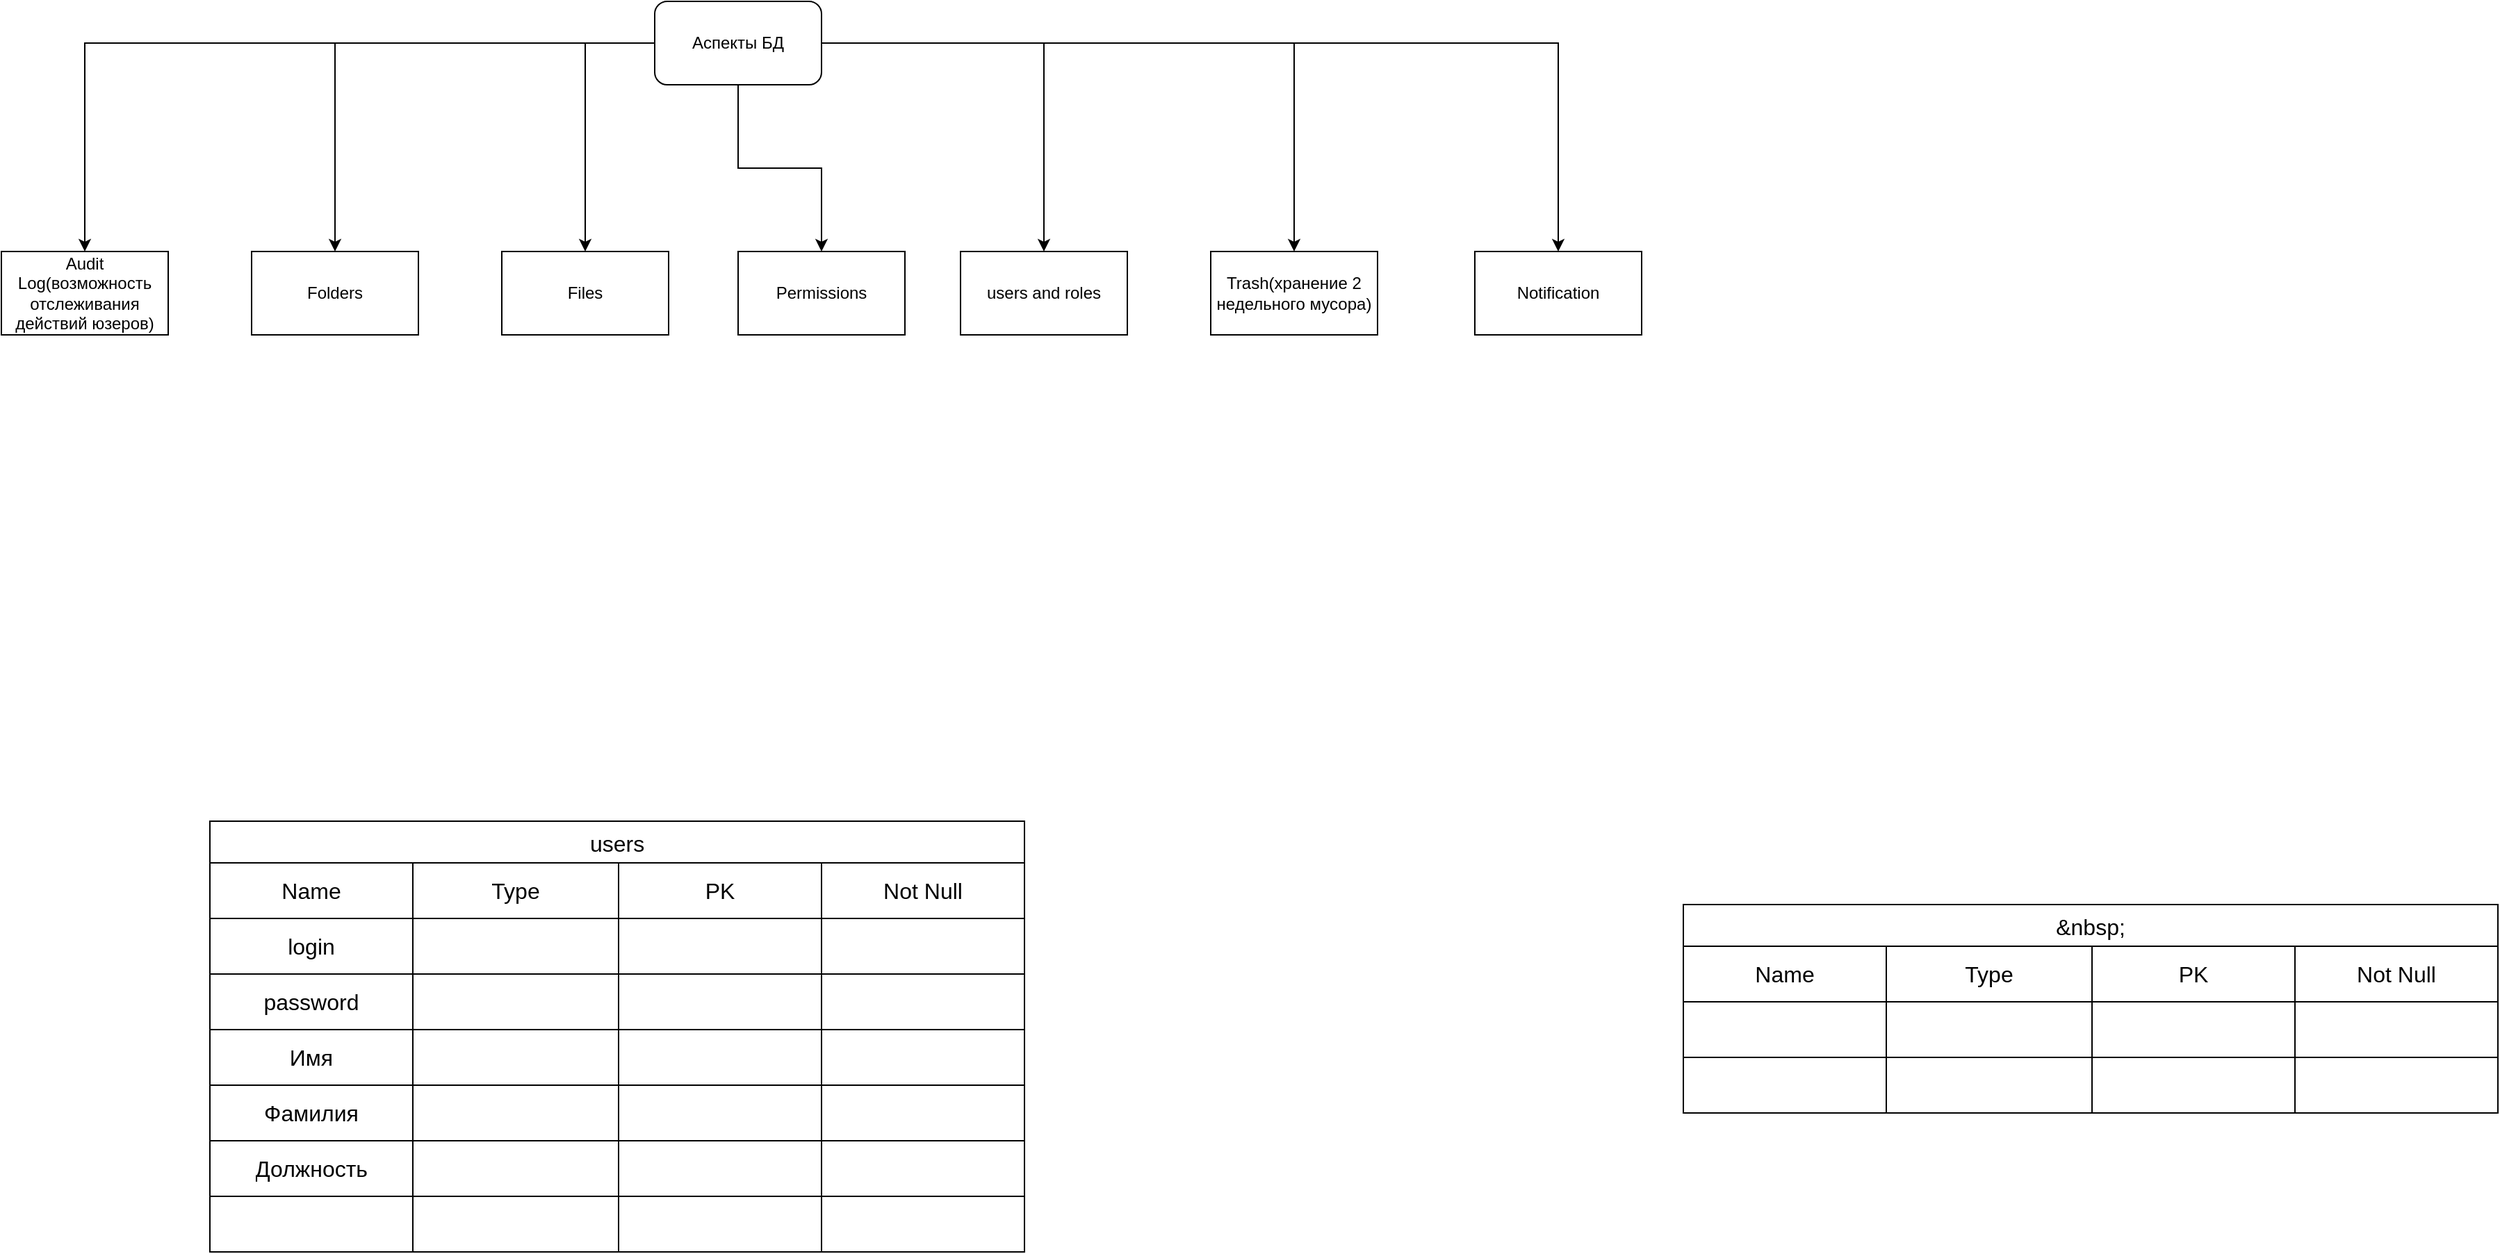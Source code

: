<mxfile version="24.6.4" type="github">
  <diagram name="Страница — 1" id="WvWQx1JKyIdeV-qsbxc8">
    <mxGraphModel dx="3131" dy="2376" grid="1" gridSize="10" guides="1" tooltips="1" connect="1" arrows="1" fold="1" page="1" pageScale="1" pageWidth="827" pageHeight="1169" math="0" shadow="0">
      <root>
        <mxCell id="0" />
        <mxCell id="1" parent="0" />
        <mxCell id="9xWCjgsSNahjVKGcF-ce-1" value="users" style="shape=table;startSize=30;container=1;collapsible=0;childLayout=tableLayout;strokeColor=default;fontSize=16;" vertex="1" parent="1">
          <mxGeometry x="-140" y="540" width="586" height="310" as="geometry" />
        </mxCell>
        <mxCell id="9xWCjgsSNahjVKGcF-ce-2" value="" style="shape=tableRow;horizontal=0;startSize=0;swimlaneHead=0;swimlaneBody=0;strokeColor=inherit;top=0;left=0;bottom=0;right=0;collapsible=0;dropTarget=0;fillColor=none;points=[[0,0.5],[1,0.5]];portConstraint=eastwest;fontSize=16;" vertex="1" parent="9xWCjgsSNahjVKGcF-ce-1">
          <mxGeometry y="30" width="586" height="40" as="geometry" />
        </mxCell>
        <mxCell id="9xWCjgsSNahjVKGcF-ce-3" value="Name" style="shape=partialRectangle;html=1;whiteSpace=wrap;connectable=0;strokeColor=inherit;overflow=hidden;fillColor=none;top=0;left=0;bottom=0;right=0;pointerEvents=1;fontSize=16;" vertex="1" parent="9xWCjgsSNahjVKGcF-ce-2">
          <mxGeometry width="146" height="40" as="geometry">
            <mxRectangle width="146" height="40" as="alternateBounds" />
          </mxGeometry>
        </mxCell>
        <mxCell id="9xWCjgsSNahjVKGcF-ce-4" value="Type" style="shape=partialRectangle;html=1;whiteSpace=wrap;connectable=0;strokeColor=inherit;overflow=hidden;fillColor=none;top=0;left=0;bottom=0;right=0;pointerEvents=1;fontSize=16;" vertex="1" parent="9xWCjgsSNahjVKGcF-ce-2">
          <mxGeometry x="146" width="148" height="40" as="geometry">
            <mxRectangle width="148" height="40" as="alternateBounds" />
          </mxGeometry>
        </mxCell>
        <mxCell id="9xWCjgsSNahjVKGcF-ce-5" value="PK" style="shape=partialRectangle;html=1;whiteSpace=wrap;connectable=0;strokeColor=inherit;overflow=hidden;fillColor=none;top=0;left=0;bottom=0;right=0;pointerEvents=1;fontSize=16;" vertex="1" parent="9xWCjgsSNahjVKGcF-ce-2">
          <mxGeometry x="294" width="146" height="40" as="geometry">
            <mxRectangle width="146" height="40" as="alternateBounds" />
          </mxGeometry>
        </mxCell>
        <mxCell id="9xWCjgsSNahjVKGcF-ce-14" value="Not Null" style="shape=partialRectangle;html=1;whiteSpace=wrap;connectable=0;strokeColor=inherit;overflow=hidden;fillColor=none;top=0;left=0;bottom=0;right=0;pointerEvents=1;fontSize=16;" vertex="1" parent="9xWCjgsSNahjVKGcF-ce-2">
          <mxGeometry x="440" width="146" height="40" as="geometry">
            <mxRectangle width="146" height="40" as="alternateBounds" />
          </mxGeometry>
        </mxCell>
        <mxCell id="9xWCjgsSNahjVKGcF-ce-6" value="" style="shape=tableRow;horizontal=0;startSize=0;swimlaneHead=0;swimlaneBody=0;strokeColor=inherit;top=0;left=0;bottom=0;right=0;collapsible=0;dropTarget=0;fillColor=none;points=[[0,0.5],[1,0.5]];portConstraint=eastwest;fontSize=16;" vertex="1" parent="9xWCjgsSNahjVKGcF-ce-1">
          <mxGeometry y="70" width="586" height="40" as="geometry" />
        </mxCell>
        <mxCell id="9xWCjgsSNahjVKGcF-ce-7" value="login" style="shape=partialRectangle;html=1;whiteSpace=wrap;connectable=0;strokeColor=inherit;overflow=hidden;fillColor=none;top=0;left=0;bottom=0;right=0;pointerEvents=1;fontSize=16;" vertex="1" parent="9xWCjgsSNahjVKGcF-ce-6">
          <mxGeometry width="146" height="40" as="geometry">
            <mxRectangle width="146" height="40" as="alternateBounds" />
          </mxGeometry>
        </mxCell>
        <mxCell id="9xWCjgsSNahjVKGcF-ce-8" value="" style="shape=partialRectangle;html=1;whiteSpace=wrap;connectable=0;strokeColor=inherit;overflow=hidden;fillColor=none;top=0;left=0;bottom=0;right=0;pointerEvents=1;fontSize=16;" vertex="1" parent="9xWCjgsSNahjVKGcF-ce-6">
          <mxGeometry x="146" width="148" height="40" as="geometry">
            <mxRectangle width="148" height="40" as="alternateBounds" />
          </mxGeometry>
        </mxCell>
        <mxCell id="9xWCjgsSNahjVKGcF-ce-9" value="" style="shape=partialRectangle;html=1;whiteSpace=wrap;connectable=0;strokeColor=inherit;overflow=hidden;fillColor=none;top=0;left=0;bottom=0;right=0;pointerEvents=1;fontSize=16;" vertex="1" parent="9xWCjgsSNahjVKGcF-ce-6">
          <mxGeometry x="294" width="146" height="40" as="geometry">
            <mxRectangle width="146" height="40" as="alternateBounds" />
          </mxGeometry>
        </mxCell>
        <mxCell id="9xWCjgsSNahjVKGcF-ce-15" style="shape=partialRectangle;html=1;whiteSpace=wrap;connectable=0;strokeColor=inherit;overflow=hidden;fillColor=none;top=0;left=0;bottom=0;right=0;pointerEvents=1;fontSize=16;" vertex="1" parent="9xWCjgsSNahjVKGcF-ce-6">
          <mxGeometry x="440" width="146" height="40" as="geometry">
            <mxRectangle width="146" height="40" as="alternateBounds" />
          </mxGeometry>
        </mxCell>
        <mxCell id="9xWCjgsSNahjVKGcF-ce-10" value="" style="shape=tableRow;horizontal=0;startSize=0;swimlaneHead=0;swimlaneBody=0;strokeColor=inherit;top=0;left=0;bottom=0;right=0;collapsible=0;dropTarget=0;fillColor=none;points=[[0,0.5],[1,0.5]];portConstraint=eastwest;fontSize=16;" vertex="1" parent="9xWCjgsSNahjVKGcF-ce-1">
          <mxGeometry y="110" width="586" height="40" as="geometry" />
        </mxCell>
        <mxCell id="9xWCjgsSNahjVKGcF-ce-11" value="password" style="shape=partialRectangle;html=1;whiteSpace=wrap;connectable=0;strokeColor=inherit;overflow=hidden;fillColor=none;top=0;left=0;bottom=0;right=0;pointerEvents=1;fontSize=16;" vertex="1" parent="9xWCjgsSNahjVKGcF-ce-10">
          <mxGeometry width="146" height="40" as="geometry">
            <mxRectangle width="146" height="40" as="alternateBounds" />
          </mxGeometry>
        </mxCell>
        <mxCell id="9xWCjgsSNahjVKGcF-ce-12" value="" style="shape=partialRectangle;html=1;whiteSpace=wrap;connectable=0;strokeColor=inherit;overflow=hidden;fillColor=none;top=0;left=0;bottom=0;right=0;pointerEvents=1;fontSize=16;" vertex="1" parent="9xWCjgsSNahjVKGcF-ce-10">
          <mxGeometry x="146" width="148" height="40" as="geometry">
            <mxRectangle width="148" height="40" as="alternateBounds" />
          </mxGeometry>
        </mxCell>
        <mxCell id="9xWCjgsSNahjVKGcF-ce-13" value="" style="shape=partialRectangle;html=1;whiteSpace=wrap;connectable=0;strokeColor=inherit;overflow=hidden;fillColor=none;top=0;left=0;bottom=0;right=0;pointerEvents=1;fontSize=16;" vertex="1" parent="9xWCjgsSNahjVKGcF-ce-10">
          <mxGeometry x="294" width="146" height="40" as="geometry">
            <mxRectangle width="146" height="40" as="alternateBounds" />
          </mxGeometry>
        </mxCell>
        <mxCell id="9xWCjgsSNahjVKGcF-ce-16" style="shape=partialRectangle;html=1;whiteSpace=wrap;connectable=0;strokeColor=inherit;overflow=hidden;fillColor=none;top=0;left=0;bottom=0;right=0;pointerEvents=1;fontSize=16;" vertex="1" parent="9xWCjgsSNahjVKGcF-ce-10">
          <mxGeometry x="440" width="146" height="40" as="geometry">
            <mxRectangle width="146" height="40" as="alternateBounds" />
          </mxGeometry>
        </mxCell>
        <mxCell id="9xWCjgsSNahjVKGcF-ce-50" style="shape=tableRow;horizontal=0;startSize=0;swimlaneHead=0;swimlaneBody=0;strokeColor=inherit;top=0;left=0;bottom=0;right=0;collapsible=0;dropTarget=0;fillColor=none;points=[[0,0.5],[1,0.5]];portConstraint=eastwest;fontSize=16;" vertex="1" parent="9xWCjgsSNahjVKGcF-ce-1">
          <mxGeometry y="150" width="586" height="40" as="geometry" />
        </mxCell>
        <mxCell id="9xWCjgsSNahjVKGcF-ce-51" value="Имя" style="shape=partialRectangle;html=1;whiteSpace=wrap;connectable=0;strokeColor=inherit;overflow=hidden;fillColor=none;top=0;left=0;bottom=0;right=0;pointerEvents=1;fontSize=16;" vertex="1" parent="9xWCjgsSNahjVKGcF-ce-50">
          <mxGeometry width="146" height="40" as="geometry">
            <mxRectangle width="146" height="40" as="alternateBounds" />
          </mxGeometry>
        </mxCell>
        <mxCell id="9xWCjgsSNahjVKGcF-ce-52" style="shape=partialRectangle;html=1;whiteSpace=wrap;connectable=0;strokeColor=inherit;overflow=hidden;fillColor=none;top=0;left=0;bottom=0;right=0;pointerEvents=1;fontSize=16;" vertex="1" parent="9xWCjgsSNahjVKGcF-ce-50">
          <mxGeometry x="146" width="148" height="40" as="geometry">
            <mxRectangle width="148" height="40" as="alternateBounds" />
          </mxGeometry>
        </mxCell>
        <mxCell id="9xWCjgsSNahjVKGcF-ce-53" style="shape=partialRectangle;html=1;whiteSpace=wrap;connectable=0;strokeColor=inherit;overflow=hidden;fillColor=none;top=0;left=0;bottom=0;right=0;pointerEvents=1;fontSize=16;" vertex="1" parent="9xWCjgsSNahjVKGcF-ce-50">
          <mxGeometry x="294" width="146" height="40" as="geometry">
            <mxRectangle width="146" height="40" as="alternateBounds" />
          </mxGeometry>
        </mxCell>
        <mxCell id="9xWCjgsSNahjVKGcF-ce-54" style="shape=partialRectangle;html=1;whiteSpace=wrap;connectable=0;strokeColor=inherit;overflow=hidden;fillColor=none;top=0;left=0;bottom=0;right=0;pointerEvents=1;fontSize=16;" vertex="1" parent="9xWCjgsSNahjVKGcF-ce-50">
          <mxGeometry x="440" width="146" height="40" as="geometry">
            <mxRectangle width="146" height="40" as="alternateBounds" />
          </mxGeometry>
        </mxCell>
        <mxCell id="9xWCjgsSNahjVKGcF-ce-55" style="shape=tableRow;horizontal=0;startSize=0;swimlaneHead=0;swimlaneBody=0;strokeColor=inherit;top=0;left=0;bottom=0;right=0;collapsible=0;dropTarget=0;fillColor=none;points=[[0,0.5],[1,0.5]];portConstraint=eastwest;fontSize=16;" vertex="1" parent="9xWCjgsSNahjVKGcF-ce-1">
          <mxGeometry y="190" width="586" height="40" as="geometry" />
        </mxCell>
        <mxCell id="9xWCjgsSNahjVKGcF-ce-56" value="Фамилия" style="shape=partialRectangle;html=1;whiteSpace=wrap;connectable=0;strokeColor=inherit;overflow=hidden;fillColor=none;top=0;left=0;bottom=0;right=0;pointerEvents=1;fontSize=16;" vertex="1" parent="9xWCjgsSNahjVKGcF-ce-55">
          <mxGeometry width="146" height="40" as="geometry">
            <mxRectangle width="146" height="40" as="alternateBounds" />
          </mxGeometry>
        </mxCell>
        <mxCell id="9xWCjgsSNahjVKGcF-ce-57" style="shape=partialRectangle;html=1;whiteSpace=wrap;connectable=0;strokeColor=inherit;overflow=hidden;fillColor=none;top=0;left=0;bottom=0;right=0;pointerEvents=1;fontSize=16;" vertex="1" parent="9xWCjgsSNahjVKGcF-ce-55">
          <mxGeometry x="146" width="148" height="40" as="geometry">
            <mxRectangle width="148" height="40" as="alternateBounds" />
          </mxGeometry>
        </mxCell>
        <mxCell id="9xWCjgsSNahjVKGcF-ce-58" style="shape=partialRectangle;html=1;whiteSpace=wrap;connectable=0;strokeColor=inherit;overflow=hidden;fillColor=none;top=0;left=0;bottom=0;right=0;pointerEvents=1;fontSize=16;" vertex="1" parent="9xWCjgsSNahjVKGcF-ce-55">
          <mxGeometry x="294" width="146" height="40" as="geometry">
            <mxRectangle width="146" height="40" as="alternateBounds" />
          </mxGeometry>
        </mxCell>
        <mxCell id="9xWCjgsSNahjVKGcF-ce-59" style="shape=partialRectangle;html=1;whiteSpace=wrap;connectable=0;strokeColor=inherit;overflow=hidden;fillColor=none;top=0;left=0;bottom=0;right=0;pointerEvents=1;fontSize=16;" vertex="1" parent="9xWCjgsSNahjVKGcF-ce-55">
          <mxGeometry x="440" width="146" height="40" as="geometry">
            <mxRectangle width="146" height="40" as="alternateBounds" />
          </mxGeometry>
        </mxCell>
        <mxCell id="9xWCjgsSNahjVKGcF-ce-60" style="shape=tableRow;horizontal=0;startSize=0;swimlaneHead=0;swimlaneBody=0;strokeColor=inherit;top=0;left=0;bottom=0;right=0;collapsible=0;dropTarget=0;fillColor=none;points=[[0,0.5],[1,0.5]];portConstraint=eastwest;fontSize=16;" vertex="1" parent="9xWCjgsSNahjVKGcF-ce-1">
          <mxGeometry y="230" width="586" height="40" as="geometry" />
        </mxCell>
        <mxCell id="9xWCjgsSNahjVKGcF-ce-61" value="Должность" style="shape=partialRectangle;html=1;whiteSpace=wrap;connectable=0;strokeColor=inherit;overflow=hidden;fillColor=none;top=0;left=0;bottom=0;right=0;pointerEvents=1;fontSize=16;" vertex="1" parent="9xWCjgsSNahjVKGcF-ce-60">
          <mxGeometry width="146" height="40" as="geometry">
            <mxRectangle width="146" height="40" as="alternateBounds" />
          </mxGeometry>
        </mxCell>
        <mxCell id="9xWCjgsSNahjVKGcF-ce-62" style="shape=partialRectangle;html=1;whiteSpace=wrap;connectable=0;strokeColor=inherit;overflow=hidden;fillColor=none;top=0;left=0;bottom=0;right=0;pointerEvents=1;fontSize=16;" vertex="1" parent="9xWCjgsSNahjVKGcF-ce-60">
          <mxGeometry x="146" width="148" height="40" as="geometry">
            <mxRectangle width="148" height="40" as="alternateBounds" />
          </mxGeometry>
        </mxCell>
        <mxCell id="9xWCjgsSNahjVKGcF-ce-63" style="shape=partialRectangle;html=1;whiteSpace=wrap;connectable=0;strokeColor=inherit;overflow=hidden;fillColor=none;top=0;left=0;bottom=0;right=0;pointerEvents=1;fontSize=16;" vertex="1" parent="9xWCjgsSNahjVKGcF-ce-60">
          <mxGeometry x="294" width="146" height="40" as="geometry">
            <mxRectangle width="146" height="40" as="alternateBounds" />
          </mxGeometry>
        </mxCell>
        <mxCell id="9xWCjgsSNahjVKGcF-ce-64" style="shape=partialRectangle;html=1;whiteSpace=wrap;connectable=0;strokeColor=inherit;overflow=hidden;fillColor=none;top=0;left=0;bottom=0;right=0;pointerEvents=1;fontSize=16;" vertex="1" parent="9xWCjgsSNahjVKGcF-ce-60">
          <mxGeometry x="440" width="146" height="40" as="geometry">
            <mxRectangle width="146" height="40" as="alternateBounds" />
          </mxGeometry>
        </mxCell>
        <mxCell id="9xWCjgsSNahjVKGcF-ce-65" style="shape=tableRow;horizontal=0;startSize=0;swimlaneHead=0;swimlaneBody=0;strokeColor=inherit;top=0;left=0;bottom=0;right=0;collapsible=0;dropTarget=0;fillColor=none;points=[[0,0.5],[1,0.5]];portConstraint=eastwest;fontSize=16;" vertex="1" parent="9xWCjgsSNahjVKGcF-ce-1">
          <mxGeometry y="270" width="586" height="40" as="geometry" />
        </mxCell>
        <mxCell id="9xWCjgsSNahjVKGcF-ce-66" style="shape=partialRectangle;html=1;whiteSpace=wrap;connectable=0;strokeColor=inherit;overflow=hidden;fillColor=none;top=0;left=0;bottom=0;right=0;pointerEvents=1;fontSize=16;" vertex="1" parent="9xWCjgsSNahjVKGcF-ce-65">
          <mxGeometry width="146" height="40" as="geometry">
            <mxRectangle width="146" height="40" as="alternateBounds" />
          </mxGeometry>
        </mxCell>
        <mxCell id="9xWCjgsSNahjVKGcF-ce-67" style="shape=partialRectangle;html=1;whiteSpace=wrap;connectable=0;strokeColor=inherit;overflow=hidden;fillColor=none;top=0;left=0;bottom=0;right=0;pointerEvents=1;fontSize=16;" vertex="1" parent="9xWCjgsSNahjVKGcF-ce-65">
          <mxGeometry x="146" width="148" height="40" as="geometry">
            <mxRectangle width="148" height="40" as="alternateBounds" />
          </mxGeometry>
        </mxCell>
        <mxCell id="9xWCjgsSNahjVKGcF-ce-68" style="shape=partialRectangle;html=1;whiteSpace=wrap;connectable=0;strokeColor=inherit;overflow=hidden;fillColor=none;top=0;left=0;bottom=0;right=0;pointerEvents=1;fontSize=16;" vertex="1" parent="9xWCjgsSNahjVKGcF-ce-65">
          <mxGeometry x="294" width="146" height="40" as="geometry">
            <mxRectangle width="146" height="40" as="alternateBounds" />
          </mxGeometry>
        </mxCell>
        <mxCell id="9xWCjgsSNahjVKGcF-ce-69" style="shape=partialRectangle;html=1;whiteSpace=wrap;connectable=0;strokeColor=inherit;overflow=hidden;fillColor=none;top=0;left=0;bottom=0;right=0;pointerEvents=1;fontSize=16;" vertex="1" parent="9xWCjgsSNahjVKGcF-ce-65">
          <mxGeometry x="440" width="146" height="40" as="geometry">
            <mxRectangle width="146" height="40" as="alternateBounds" />
          </mxGeometry>
        </mxCell>
        <mxCell id="9xWCjgsSNahjVKGcF-ce-34" value="&amp;nbsp;" style="shape=table;startSize=30;container=1;collapsible=0;childLayout=tableLayout;strokeColor=default;fontSize=16;" vertex="1" parent="1">
          <mxGeometry x="920" y="600" width="586" height="150" as="geometry" />
        </mxCell>
        <mxCell id="9xWCjgsSNahjVKGcF-ce-35" value="" style="shape=tableRow;horizontal=0;startSize=0;swimlaneHead=0;swimlaneBody=0;strokeColor=inherit;top=0;left=0;bottom=0;right=0;collapsible=0;dropTarget=0;fillColor=none;points=[[0,0.5],[1,0.5]];portConstraint=eastwest;fontSize=16;" vertex="1" parent="9xWCjgsSNahjVKGcF-ce-34">
          <mxGeometry y="30" width="586" height="40" as="geometry" />
        </mxCell>
        <mxCell id="9xWCjgsSNahjVKGcF-ce-36" value="Name" style="shape=partialRectangle;html=1;whiteSpace=wrap;connectable=0;strokeColor=inherit;overflow=hidden;fillColor=none;top=0;left=0;bottom=0;right=0;pointerEvents=1;fontSize=16;" vertex="1" parent="9xWCjgsSNahjVKGcF-ce-35">
          <mxGeometry width="146" height="40" as="geometry">
            <mxRectangle width="146" height="40" as="alternateBounds" />
          </mxGeometry>
        </mxCell>
        <mxCell id="9xWCjgsSNahjVKGcF-ce-37" value="Type" style="shape=partialRectangle;html=1;whiteSpace=wrap;connectable=0;strokeColor=inherit;overflow=hidden;fillColor=none;top=0;left=0;bottom=0;right=0;pointerEvents=1;fontSize=16;" vertex="1" parent="9xWCjgsSNahjVKGcF-ce-35">
          <mxGeometry x="146" width="148" height="40" as="geometry">
            <mxRectangle width="148" height="40" as="alternateBounds" />
          </mxGeometry>
        </mxCell>
        <mxCell id="9xWCjgsSNahjVKGcF-ce-38" value="PK" style="shape=partialRectangle;html=1;whiteSpace=wrap;connectable=0;strokeColor=inherit;overflow=hidden;fillColor=none;top=0;left=0;bottom=0;right=0;pointerEvents=1;fontSize=16;" vertex="1" parent="9xWCjgsSNahjVKGcF-ce-35">
          <mxGeometry x="294" width="146" height="40" as="geometry">
            <mxRectangle width="146" height="40" as="alternateBounds" />
          </mxGeometry>
        </mxCell>
        <mxCell id="9xWCjgsSNahjVKGcF-ce-39" value="Not Null" style="shape=partialRectangle;html=1;whiteSpace=wrap;connectable=0;strokeColor=inherit;overflow=hidden;fillColor=none;top=0;left=0;bottom=0;right=0;pointerEvents=1;fontSize=16;" vertex="1" parent="9xWCjgsSNahjVKGcF-ce-35">
          <mxGeometry x="440" width="146" height="40" as="geometry">
            <mxRectangle width="146" height="40" as="alternateBounds" />
          </mxGeometry>
        </mxCell>
        <mxCell id="9xWCjgsSNahjVKGcF-ce-40" value="" style="shape=tableRow;horizontal=0;startSize=0;swimlaneHead=0;swimlaneBody=0;strokeColor=inherit;top=0;left=0;bottom=0;right=0;collapsible=0;dropTarget=0;fillColor=none;points=[[0,0.5],[1,0.5]];portConstraint=eastwest;fontSize=16;" vertex="1" parent="9xWCjgsSNahjVKGcF-ce-34">
          <mxGeometry y="70" width="586" height="40" as="geometry" />
        </mxCell>
        <mxCell id="9xWCjgsSNahjVKGcF-ce-41" value="" style="shape=partialRectangle;html=1;whiteSpace=wrap;connectable=0;strokeColor=inherit;overflow=hidden;fillColor=none;top=0;left=0;bottom=0;right=0;pointerEvents=1;fontSize=16;" vertex="1" parent="9xWCjgsSNahjVKGcF-ce-40">
          <mxGeometry width="146" height="40" as="geometry">
            <mxRectangle width="146" height="40" as="alternateBounds" />
          </mxGeometry>
        </mxCell>
        <mxCell id="9xWCjgsSNahjVKGcF-ce-42" value="" style="shape=partialRectangle;html=1;whiteSpace=wrap;connectable=0;strokeColor=inherit;overflow=hidden;fillColor=none;top=0;left=0;bottom=0;right=0;pointerEvents=1;fontSize=16;" vertex="1" parent="9xWCjgsSNahjVKGcF-ce-40">
          <mxGeometry x="146" width="148" height="40" as="geometry">
            <mxRectangle width="148" height="40" as="alternateBounds" />
          </mxGeometry>
        </mxCell>
        <mxCell id="9xWCjgsSNahjVKGcF-ce-43" value="" style="shape=partialRectangle;html=1;whiteSpace=wrap;connectable=0;strokeColor=inherit;overflow=hidden;fillColor=none;top=0;left=0;bottom=0;right=0;pointerEvents=1;fontSize=16;" vertex="1" parent="9xWCjgsSNahjVKGcF-ce-40">
          <mxGeometry x="294" width="146" height="40" as="geometry">
            <mxRectangle width="146" height="40" as="alternateBounds" />
          </mxGeometry>
        </mxCell>
        <mxCell id="9xWCjgsSNahjVKGcF-ce-44" style="shape=partialRectangle;html=1;whiteSpace=wrap;connectable=0;strokeColor=inherit;overflow=hidden;fillColor=none;top=0;left=0;bottom=0;right=0;pointerEvents=1;fontSize=16;" vertex="1" parent="9xWCjgsSNahjVKGcF-ce-40">
          <mxGeometry x="440" width="146" height="40" as="geometry">
            <mxRectangle width="146" height="40" as="alternateBounds" />
          </mxGeometry>
        </mxCell>
        <mxCell id="9xWCjgsSNahjVKGcF-ce-45" value="" style="shape=tableRow;horizontal=0;startSize=0;swimlaneHead=0;swimlaneBody=0;strokeColor=inherit;top=0;left=0;bottom=0;right=0;collapsible=0;dropTarget=0;fillColor=none;points=[[0,0.5],[1,0.5]];portConstraint=eastwest;fontSize=16;" vertex="1" parent="9xWCjgsSNahjVKGcF-ce-34">
          <mxGeometry y="110" width="586" height="40" as="geometry" />
        </mxCell>
        <mxCell id="9xWCjgsSNahjVKGcF-ce-46" value="" style="shape=partialRectangle;html=1;whiteSpace=wrap;connectable=0;strokeColor=inherit;overflow=hidden;fillColor=none;top=0;left=0;bottom=0;right=0;pointerEvents=1;fontSize=16;" vertex="1" parent="9xWCjgsSNahjVKGcF-ce-45">
          <mxGeometry width="146" height="40" as="geometry">
            <mxRectangle width="146" height="40" as="alternateBounds" />
          </mxGeometry>
        </mxCell>
        <mxCell id="9xWCjgsSNahjVKGcF-ce-47" value="" style="shape=partialRectangle;html=1;whiteSpace=wrap;connectable=0;strokeColor=inherit;overflow=hidden;fillColor=none;top=0;left=0;bottom=0;right=0;pointerEvents=1;fontSize=16;" vertex="1" parent="9xWCjgsSNahjVKGcF-ce-45">
          <mxGeometry x="146" width="148" height="40" as="geometry">
            <mxRectangle width="148" height="40" as="alternateBounds" />
          </mxGeometry>
        </mxCell>
        <mxCell id="9xWCjgsSNahjVKGcF-ce-48" value="" style="shape=partialRectangle;html=1;whiteSpace=wrap;connectable=0;strokeColor=inherit;overflow=hidden;fillColor=none;top=0;left=0;bottom=0;right=0;pointerEvents=1;fontSize=16;" vertex="1" parent="9xWCjgsSNahjVKGcF-ce-45">
          <mxGeometry x="294" width="146" height="40" as="geometry">
            <mxRectangle width="146" height="40" as="alternateBounds" />
          </mxGeometry>
        </mxCell>
        <mxCell id="9xWCjgsSNahjVKGcF-ce-49" style="shape=partialRectangle;html=1;whiteSpace=wrap;connectable=0;strokeColor=inherit;overflow=hidden;fillColor=none;top=0;left=0;bottom=0;right=0;pointerEvents=1;fontSize=16;" vertex="1" parent="9xWCjgsSNahjVKGcF-ce-45">
          <mxGeometry x="440" width="146" height="40" as="geometry">
            <mxRectangle width="146" height="40" as="alternateBounds" />
          </mxGeometry>
        </mxCell>
        <mxCell id="9xWCjgsSNahjVKGcF-ce-80" style="edgeStyle=orthogonalEdgeStyle;rounded=0;orthogonalLoop=1;jettySize=auto;html=1;exitX=0;exitY=0.5;exitDx=0;exitDy=0;entryX=0.5;entryY=0;entryDx=0;entryDy=0;" edge="1" parent="1" source="9xWCjgsSNahjVKGcF-ce-72" target="9xWCjgsSNahjVKGcF-ce-78">
          <mxGeometry relative="1" as="geometry" />
        </mxCell>
        <mxCell id="9xWCjgsSNahjVKGcF-ce-82" style="edgeStyle=orthogonalEdgeStyle;rounded=0;orthogonalLoop=1;jettySize=auto;html=1;exitX=0;exitY=0.5;exitDx=0;exitDy=0;entryX=0.5;entryY=0;entryDx=0;entryDy=0;" edge="1" parent="1" source="9xWCjgsSNahjVKGcF-ce-72" target="9xWCjgsSNahjVKGcF-ce-73">
          <mxGeometry relative="1" as="geometry" />
        </mxCell>
        <mxCell id="9xWCjgsSNahjVKGcF-ce-83" style="edgeStyle=orthogonalEdgeStyle;rounded=0;orthogonalLoop=1;jettySize=auto;html=1;exitX=0;exitY=0.5;exitDx=0;exitDy=0;entryX=0.5;entryY=0;entryDx=0;entryDy=0;" edge="1" parent="1" source="9xWCjgsSNahjVKGcF-ce-72" target="9xWCjgsSNahjVKGcF-ce-74">
          <mxGeometry relative="1" as="geometry" />
        </mxCell>
        <mxCell id="9xWCjgsSNahjVKGcF-ce-84" style="edgeStyle=orthogonalEdgeStyle;rounded=0;orthogonalLoop=1;jettySize=auto;html=1;exitX=0.5;exitY=1;exitDx=0;exitDy=0;entryX=0.5;entryY=0;entryDx=0;entryDy=0;" edge="1" parent="1" source="9xWCjgsSNahjVKGcF-ce-72" target="9xWCjgsSNahjVKGcF-ce-75">
          <mxGeometry relative="1" as="geometry" />
        </mxCell>
        <mxCell id="9xWCjgsSNahjVKGcF-ce-85" style="edgeStyle=orthogonalEdgeStyle;rounded=0;orthogonalLoop=1;jettySize=auto;html=1;exitX=1;exitY=0.5;exitDx=0;exitDy=0;entryX=0.5;entryY=0;entryDx=0;entryDy=0;" edge="1" parent="1" source="9xWCjgsSNahjVKGcF-ce-72" target="9xWCjgsSNahjVKGcF-ce-76">
          <mxGeometry relative="1" as="geometry" />
        </mxCell>
        <mxCell id="9xWCjgsSNahjVKGcF-ce-86" style="edgeStyle=orthogonalEdgeStyle;rounded=0;orthogonalLoop=1;jettySize=auto;html=1;exitX=1;exitY=0.5;exitDx=0;exitDy=0;entryX=0.5;entryY=0;entryDx=0;entryDy=0;" edge="1" parent="1" source="9xWCjgsSNahjVKGcF-ce-72" target="9xWCjgsSNahjVKGcF-ce-77">
          <mxGeometry relative="1" as="geometry" />
        </mxCell>
        <mxCell id="9xWCjgsSNahjVKGcF-ce-87" style="edgeStyle=orthogonalEdgeStyle;rounded=0;orthogonalLoop=1;jettySize=auto;html=1;exitX=1;exitY=0.5;exitDx=0;exitDy=0;entryX=0.5;entryY=0;entryDx=0;entryDy=0;" edge="1" parent="1" source="9xWCjgsSNahjVKGcF-ce-72" target="9xWCjgsSNahjVKGcF-ce-79">
          <mxGeometry relative="1" as="geometry" />
        </mxCell>
        <mxCell id="9xWCjgsSNahjVKGcF-ce-72" value="Аспекты БД" style="rounded=1;whiteSpace=wrap;html=1;" vertex="1" parent="1">
          <mxGeometry x="180" y="-50" width="120" height="60" as="geometry" />
        </mxCell>
        <mxCell id="9xWCjgsSNahjVKGcF-ce-73" value="Folders" style="rounded=0;whiteSpace=wrap;html=1;" vertex="1" parent="1">
          <mxGeometry x="-110" y="130" width="120" height="60" as="geometry" />
        </mxCell>
        <mxCell id="9xWCjgsSNahjVKGcF-ce-74" value="Files" style="rounded=0;whiteSpace=wrap;html=1;" vertex="1" parent="1">
          <mxGeometry x="70" y="130" width="120" height="60" as="geometry" />
        </mxCell>
        <mxCell id="9xWCjgsSNahjVKGcF-ce-75" value="Permissions" style="rounded=0;whiteSpace=wrap;html=1;" vertex="1" parent="1">
          <mxGeometry x="240" y="130" width="120" height="60" as="geometry" />
        </mxCell>
        <mxCell id="9xWCjgsSNahjVKGcF-ce-76" value="users and roles" style="rounded=0;whiteSpace=wrap;html=1;" vertex="1" parent="1">
          <mxGeometry x="400" y="130" width="120" height="60" as="geometry" />
        </mxCell>
        <mxCell id="9xWCjgsSNahjVKGcF-ce-77" value="Trash(хранение 2 недельного мусора)" style="rounded=0;whiteSpace=wrap;html=1;" vertex="1" parent="1">
          <mxGeometry x="580" y="130" width="120" height="60" as="geometry" />
        </mxCell>
        <mxCell id="9xWCjgsSNahjVKGcF-ce-78" value="Audit Log(возможность отслеживания действий юзеров)" style="rounded=0;whiteSpace=wrap;html=1;" vertex="1" parent="1">
          <mxGeometry x="-290" y="130" width="120" height="60" as="geometry" />
        </mxCell>
        <mxCell id="9xWCjgsSNahjVKGcF-ce-79" value="Notification" style="rounded=0;whiteSpace=wrap;html=1;" vertex="1" parent="1">
          <mxGeometry x="770" y="130" width="120" height="60" as="geometry" />
        </mxCell>
      </root>
    </mxGraphModel>
  </diagram>
</mxfile>
